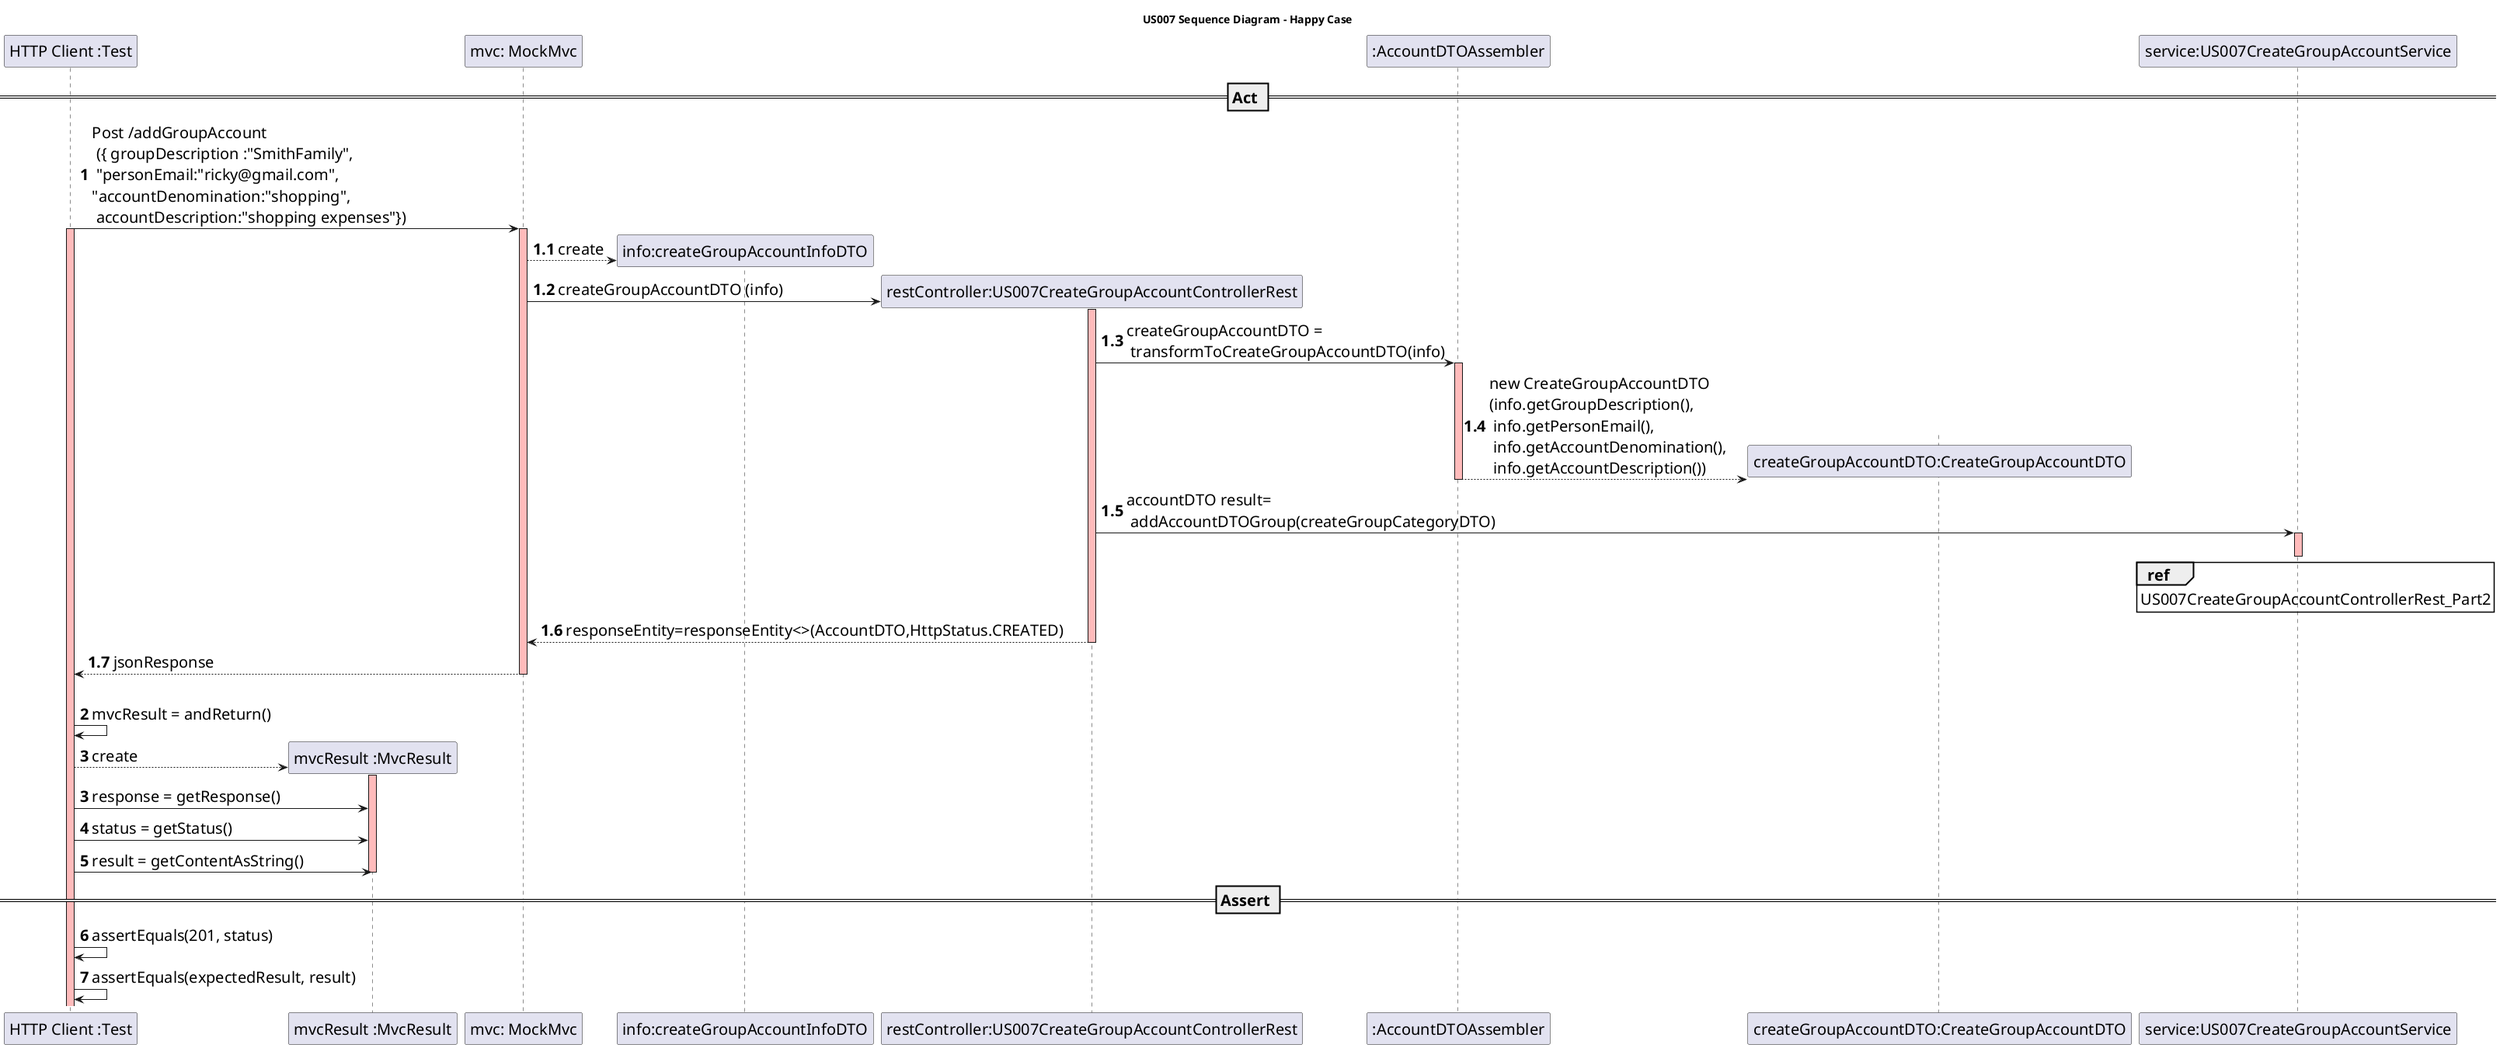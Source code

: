 @startuml
skinparam DefaultFontSize 20
title US007 Sequence Diagram - Happy Case

participant "HTTP Client :Test"
participant "mvcResult :MvcResult"

participant "mvc: MockMvc"

== Act ==


autonumber
"HTTP Client :Test" -> "mvc: MockMvc" :Post /addGroupAccount \n ({ groupDescription :"SmithFamily",\n "personEmail:"ricky@gmail.com",\n"accountDenomination:"shopping", \n accountDescription:"shopping expenses"})
activate "mvc: MockMvc" #FFBBBB

activate "HTTP Client :Test" #FFBBBB

autonumber 1.1
create "info:createGroupAccountInfoDTO"

"mvc: MockMvc"-->"info:createGroupAccountInfoDTO" : create

create "restController:US007CreateGroupAccountControllerRest"
"mvc: MockMvc"-> "restController:US007CreateGroupAccountControllerRest": createGroupAccountDTO (info)
activate "restController:US007CreateGroupAccountControllerRest" #FFBBBB

"restController:US007CreateGroupAccountControllerRest"-> ":AccountDTOAssembler":createGroupAccountDTO =\n transformToCreateGroupAccountDTO(info)
activate ":AccountDTOAssembler" #FFBBBB

create "createGroupAccountDTO:CreateGroupAccountDTO"
":AccountDTOAssembler"-->"createGroupAccountDTO:CreateGroupAccountDTO":new CreateGroupAccountDTO\n(info.getGroupDescription(),\n info.getPersonEmail(),\n info.getAccountDenomination(), \n info.getAccountDescription())
deactivate ":AccountDTOAssembler"

"restController:US007CreateGroupAccountControllerRest"->"service:US007CreateGroupAccountService":accountDTO result= \n addAccountDTOGroup(createGroupCategoryDTO)
activate "service:US007CreateGroupAccountService" #FFBBBB
deactivate "service:US007CreateGroupAccountService" #FFBBBB

ref over "service:US007CreateGroupAccountService": US007CreateGroupAccountControllerRest_Part2

"restController:US007CreateGroupAccountControllerRest"--> "mvc: MockMvc":responseEntity=responseEntity<>(AccountDTO,HttpStatus.CREATED)
deactivate "restController:US007CreateGroupAccountControllerRest"

"HTTP Client :Test" <-- "mvc: MockMvc" : jsonResponse
deactivate "mvc: MockMvc"

autonumber 2
|||
"HTTP Client :Test" -> "HTTP Client :Test" : mvcResult = andReturn()

create "mvcResult :MvcResult"

"HTTP Client :Test" --> "mvcResult :MvcResult": create
activate "mvcResult :MvcResult" #FFBBBB
autonumber 3
"HTTP Client :Test" -> "mvcResult :MvcResult" : response = getResponse()


autonumber 4
"HTTP Client :Test" -> "mvcResult :MvcResult" : status = getStatus()



"HTTP Client :Test" -> "mvcResult :MvcResult" : result = getContentAsString()

deactivate "mvcResult :MvcResult" #FFBBBB

== Assert ==

"HTTP Client :Test" -> "HTTP Client :Test" : assertEquals(201, status)
"HTTP Client :Test" -> "HTTP Client :Test" : assertEquals(expectedResult, result)

deactivate "mvc: MockMvc"
deactivate "service:US007CreateGroupAccountService"
deactivate "restController:US007CreateGroupAccountControllerRest"

@enduml